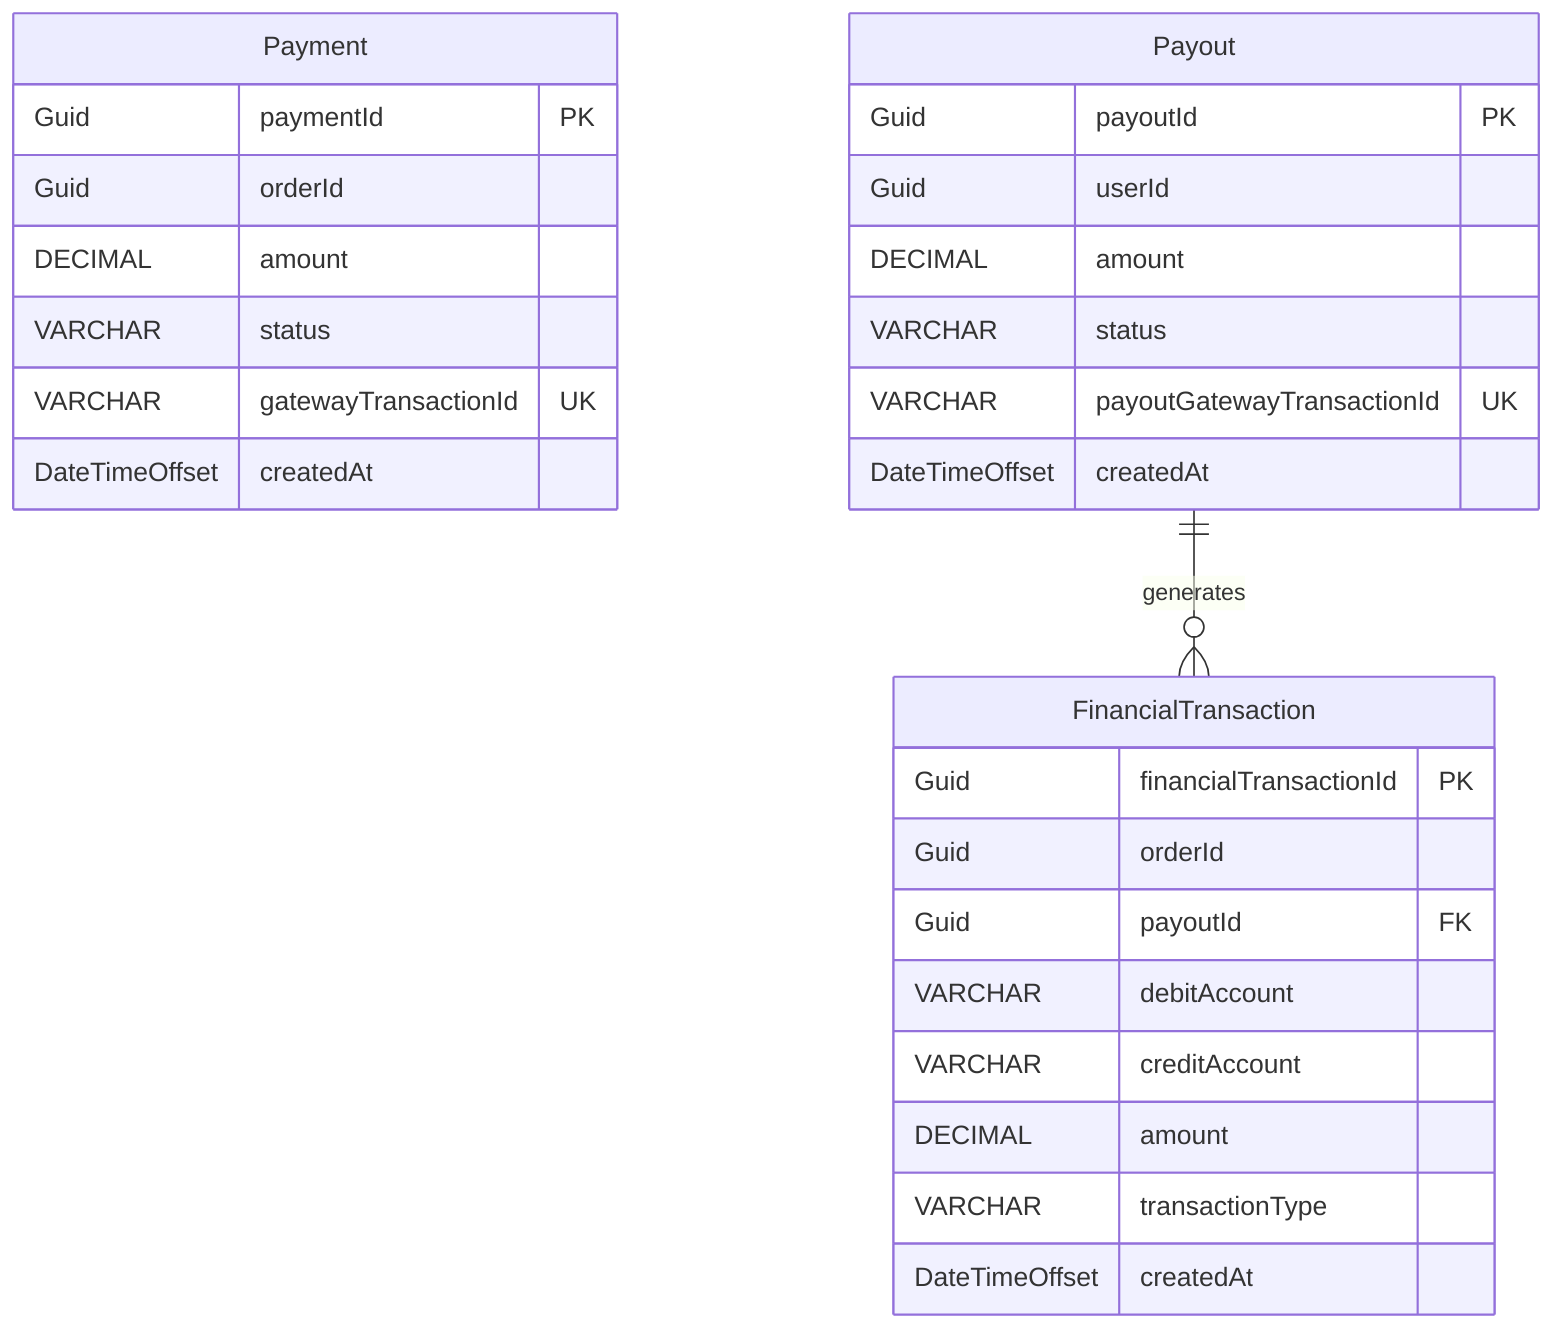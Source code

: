 erDiagram
    Payment {
        Guid paymentId PK
        Guid orderId
        DECIMAL amount
        VARCHAR status
        VARCHAR gatewayTransactionId UK
        DateTimeOffset createdAt
    }

    Payout {
        Guid payoutId PK
        Guid userId
        DECIMAL amount
        VARCHAR status
        VARCHAR payoutGatewayTransactionId UK
        DateTimeOffset createdAt
    }

    FinancialTransaction {
        Guid financialTransactionId PK
        Guid orderId
        Guid payoutId FK
        VARCHAR debitAccount
        VARCHAR creditAccount
        DECIMAL amount
        VARCHAR transactionType
        DateTimeOffset createdAt
    }

    Payout ||--o{ FinancialTransaction : "generates"